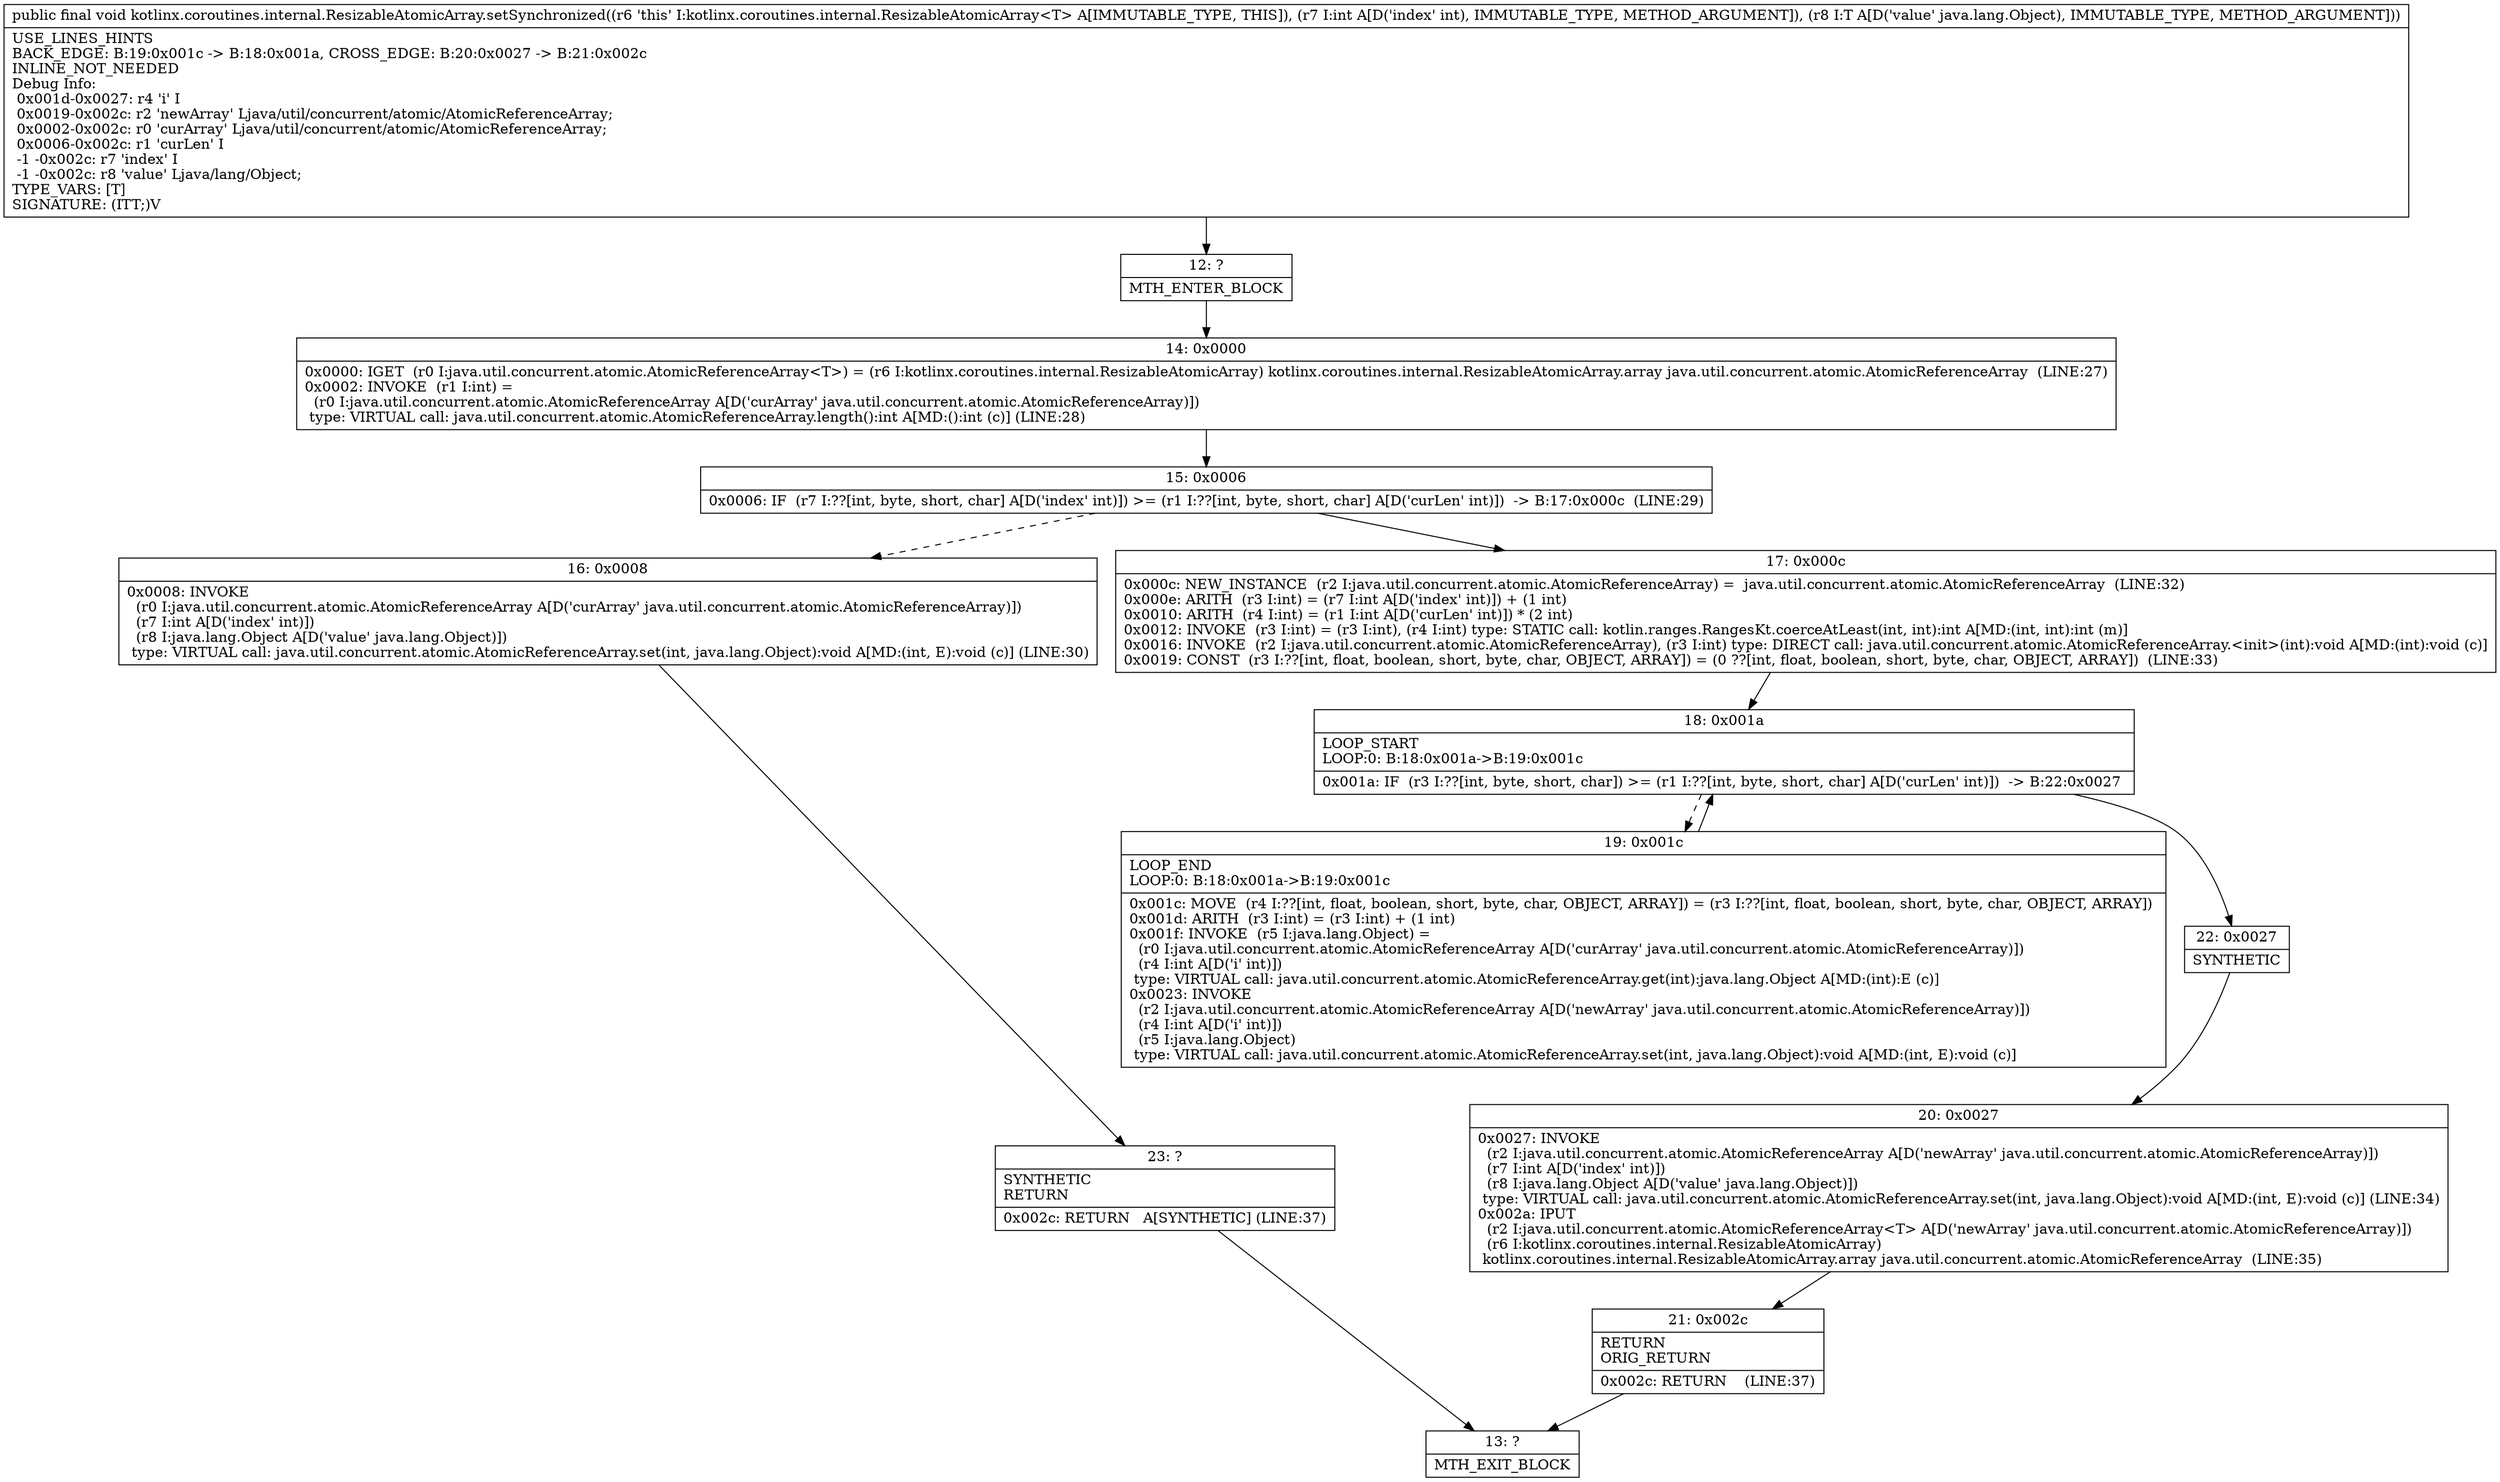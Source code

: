 digraph "CFG forkotlinx.coroutines.internal.ResizableAtomicArray.setSynchronized(ILjava\/lang\/Object;)V" {
Node_12 [shape=record,label="{12\:\ ?|MTH_ENTER_BLOCK\l}"];
Node_14 [shape=record,label="{14\:\ 0x0000|0x0000: IGET  (r0 I:java.util.concurrent.atomic.AtomicReferenceArray\<T\>) = (r6 I:kotlinx.coroutines.internal.ResizableAtomicArray) kotlinx.coroutines.internal.ResizableAtomicArray.array java.util.concurrent.atomic.AtomicReferenceArray  (LINE:27)\l0x0002: INVOKE  (r1 I:int) = \l  (r0 I:java.util.concurrent.atomic.AtomicReferenceArray A[D('curArray' java.util.concurrent.atomic.AtomicReferenceArray)])\l type: VIRTUAL call: java.util.concurrent.atomic.AtomicReferenceArray.length():int A[MD:():int (c)] (LINE:28)\l}"];
Node_15 [shape=record,label="{15\:\ 0x0006|0x0006: IF  (r7 I:??[int, byte, short, char] A[D('index' int)]) \>= (r1 I:??[int, byte, short, char] A[D('curLen' int)])  \-\> B:17:0x000c  (LINE:29)\l}"];
Node_16 [shape=record,label="{16\:\ 0x0008|0x0008: INVOKE  \l  (r0 I:java.util.concurrent.atomic.AtomicReferenceArray A[D('curArray' java.util.concurrent.atomic.AtomicReferenceArray)])\l  (r7 I:int A[D('index' int)])\l  (r8 I:java.lang.Object A[D('value' java.lang.Object)])\l type: VIRTUAL call: java.util.concurrent.atomic.AtomicReferenceArray.set(int, java.lang.Object):void A[MD:(int, E):void (c)] (LINE:30)\l}"];
Node_23 [shape=record,label="{23\:\ ?|SYNTHETIC\lRETURN\l|0x002c: RETURN   A[SYNTHETIC] (LINE:37)\l}"];
Node_13 [shape=record,label="{13\:\ ?|MTH_EXIT_BLOCK\l}"];
Node_17 [shape=record,label="{17\:\ 0x000c|0x000c: NEW_INSTANCE  (r2 I:java.util.concurrent.atomic.AtomicReferenceArray) =  java.util.concurrent.atomic.AtomicReferenceArray  (LINE:32)\l0x000e: ARITH  (r3 I:int) = (r7 I:int A[D('index' int)]) + (1 int) \l0x0010: ARITH  (r4 I:int) = (r1 I:int A[D('curLen' int)]) * (2 int) \l0x0012: INVOKE  (r3 I:int) = (r3 I:int), (r4 I:int) type: STATIC call: kotlin.ranges.RangesKt.coerceAtLeast(int, int):int A[MD:(int, int):int (m)]\l0x0016: INVOKE  (r2 I:java.util.concurrent.atomic.AtomicReferenceArray), (r3 I:int) type: DIRECT call: java.util.concurrent.atomic.AtomicReferenceArray.\<init\>(int):void A[MD:(int):void (c)]\l0x0019: CONST  (r3 I:??[int, float, boolean, short, byte, char, OBJECT, ARRAY]) = (0 ??[int, float, boolean, short, byte, char, OBJECT, ARRAY])  (LINE:33)\l}"];
Node_18 [shape=record,label="{18\:\ 0x001a|LOOP_START\lLOOP:0: B:18:0x001a\-\>B:19:0x001c\l|0x001a: IF  (r3 I:??[int, byte, short, char]) \>= (r1 I:??[int, byte, short, char] A[D('curLen' int)])  \-\> B:22:0x0027 \l}"];
Node_19 [shape=record,label="{19\:\ 0x001c|LOOP_END\lLOOP:0: B:18:0x001a\-\>B:19:0x001c\l|0x001c: MOVE  (r4 I:??[int, float, boolean, short, byte, char, OBJECT, ARRAY]) = (r3 I:??[int, float, boolean, short, byte, char, OBJECT, ARRAY]) \l0x001d: ARITH  (r3 I:int) = (r3 I:int) + (1 int) \l0x001f: INVOKE  (r5 I:java.lang.Object) = \l  (r0 I:java.util.concurrent.atomic.AtomicReferenceArray A[D('curArray' java.util.concurrent.atomic.AtomicReferenceArray)])\l  (r4 I:int A[D('i' int)])\l type: VIRTUAL call: java.util.concurrent.atomic.AtomicReferenceArray.get(int):java.lang.Object A[MD:(int):E (c)]\l0x0023: INVOKE  \l  (r2 I:java.util.concurrent.atomic.AtomicReferenceArray A[D('newArray' java.util.concurrent.atomic.AtomicReferenceArray)])\l  (r4 I:int A[D('i' int)])\l  (r5 I:java.lang.Object)\l type: VIRTUAL call: java.util.concurrent.atomic.AtomicReferenceArray.set(int, java.lang.Object):void A[MD:(int, E):void (c)]\l}"];
Node_22 [shape=record,label="{22\:\ 0x0027|SYNTHETIC\l}"];
Node_20 [shape=record,label="{20\:\ 0x0027|0x0027: INVOKE  \l  (r2 I:java.util.concurrent.atomic.AtomicReferenceArray A[D('newArray' java.util.concurrent.atomic.AtomicReferenceArray)])\l  (r7 I:int A[D('index' int)])\l  (r8 I:java.lang.Object A[D('value' java.lang.Object)])\l type: VIRTUAL call: java.util.concurrent.atomic.AtomicReferenceArray.set(int, java.lang.Object):void A[MD:(int, E):void (c)] (LINE:34)\l0x002a: IPUT  \l  (r2 I:java.util.concurrent.atomic.AtomicReferenceArray\<T\> A[D('newArray' java.util.concurrent.atomic.AtomicReferenceArray)])\l  (r6 I:kotlinx.coroutines.internal.ResizableAtomicArray)\l kotlinx.coroutines.internal.ResizableAtomicArray.array java.util.concurrent.atomic.AtomicReferenceArray  (LINE:35)\l}"];
Node_21 [shape=record,label="{21\:\ 0x002c|RETURN\lORIG_RETURN\l|0x002c: RETURN    (LINE:37)\l}"];
MethodNode[shape=record,label="{public final void kotlinx.coroutines.internal.ResizableAtomicArray.setSynchronized((r6 'this' I:kotlinx.coroutines.internal.ResizableAtomicArray\<T\> A[IMMUTABLE_TYPE, THIS]), (r7 I:int A[D('index' int), IMMUTABLE_TYPE, METHOD_ARGUMENT]), (r8 I:T A[D('value' java.lang.Object), IMMUTABLE_TYPE, METHOD_ARGUMENT]))  | USE_LINES_HINTS\lBACK_EDGE: B:19:0x001c \-\> B:18:0x001a, CROSS_EDGE: B:20:0x0027 \-\> B:21:0x002c\lINLINE_NOT_NEEDED\lDebug Info:\l  0x001d\-0x0027: r4 'i' I\l  0x0019\-0x002c: r2 'newArray' Ljava\/util\/concurrent\/atomic\/AtomicReferenceArray;\l  0x0002\-0x002c: r0 'curArray' Ljava\/util\/concurrent\/atomic\/AtomicReferenceArray;\l  0x0006\-0x002c: r1 'curLen' I\l  \-1 \-0x002c: r7 'index' I\l  \-1 \-0x002c: r8 'value' Ljava\/lang\/Object;\lTYPE_VARS: [T]\lSIGNATURE: (ITT;)V\l}"];
MethodNode -> Node_12;Node_12 -> Node_14;
Node_14 -> Node_15;
Node_15 -> Node_16[style=dashed];
Node_15 -> Node_17;
Node_16 -> Node_23;
Node_23 -> Node_13;
Node_17 -> Node_18;
Node_18 -> Node_19[style=dashed];
Node_18 -> Node_22;
Node_19 -> Node_18;
Node_22 -> Node_20;
Node_20 -> Node_21;
Node_21 -> Node_13;
}

